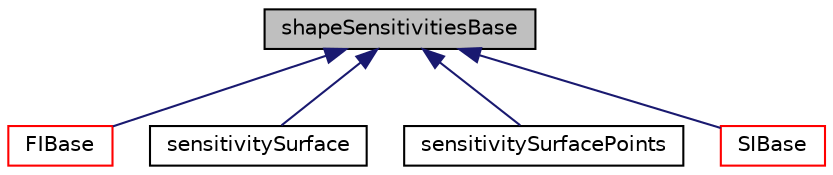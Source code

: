 digraph "shapeSensitivitiesBase"
{
  bgcolor="transparent";
  edge [fontname="Helvetica",fontsize="10",labelfontname="Helvetica",labelfontsize="10"];
  node [fontname="Helvetica",fontsize="10",shape=record];
  Node1 [label="shapeSensitivitiesBase",height=0.2,width=0.4,color="black", fillcolor="grey75", style="filled" fontcolor="black"];
  Node1 -> Node2 [dir="back",color="midnightblue",fontsize="10",style="solid",fontname="Helvetica"];
  Node2 [label="FIBase",height=0.2,width=0.4,color="red",URL="$classFoam_1_1incompressible_1_1FIBase.html",tooltip="Base class for Field Integral-based sensitivity derivatives. "];
  Node1 -> Node3 [dir="back",color="midnightblue",fontsize="10",style="solid",fontname="Helvetica"];
  Node3 [label="sensitivitySurface",height=0.2,width=0.4,color="black",URL="$classFoam_1_1incompressible_1_1sensitivitySurface.html",tooltip="Calculation of adjoint based sensitivities at wall faces. "];
  Node1 -> Node4 [dir="back",color="midnightblue",fontsize="10",style="solid",fontname="Helvetica"];
  Node4 [label="sensitivitySurfacePoints",height=0.2,width=0.4,color="black",URL="$classFoam_1_1incompressible_1_1sensitivitySurfacePoints.html",tooltip="Calculation of adjoint based sensitivities at wall points. "];
  Node1 -> Node5 [dir="back",color="midnightblue",fontsize="10",style="solid",fontname="Helvetica"];
  Node5 [label="SIBase",height=0.2,width=0.4,color="red",URL="$classFoam_1_1incompressible_1_1SIBase.html",tooltip="Base class for Surface Integral-based sensitivity derivatives. "];
}
